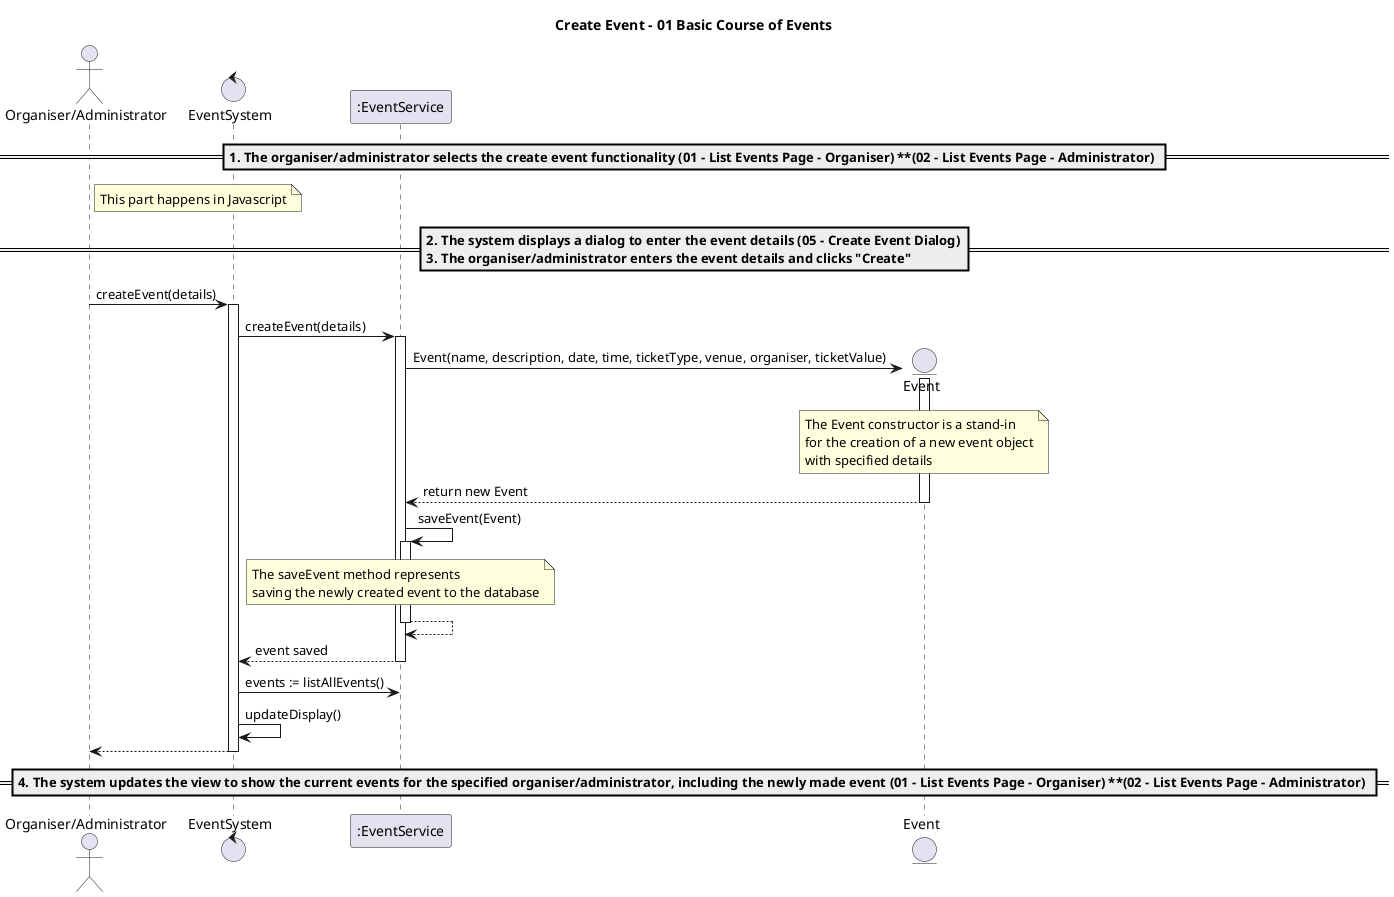 @startuml
title Create Event - 01 Basic Course of Events

actor "Organiser/Administrator" as OA
control EventSystem as System
participant ":EventService" as Service


== 1. The organiser/administrator selects the create event functionality **(01 - List Events Page - Organiser)** **(02 - List Events Page - Administrator) ==
note right of OA: This part happens in Javascript
== 2. The system displays a dialog to enter the event details **(05 - Create Event Dialog)**\n3. The organiser/administrator enters the event details and clicks "Create" ==

OA -> System: createEvent(details)
activate System

System -> Service: createEvent(details)
activate Service

create entity Event
Service -> Event: Event(name, description, date, time, ticketType, venue, organiser, ticketValue)
activate Event
note over Event: The Event constructor is a stand-in\nfor the creation of a new event object\nwith specified details
Event --> Service: return new Event
deactivate Event

Service -> Service: saveEvent(Event)
activate Service
note over Service: The saveEvent method represents\nsaving the newly created event to the database
Service --> Service:
deactivate Service

Service --> System: event saved
deactivate Service

System -> Service: events := listAllEvents()
System -> System: updateDisplay()

System --> OA
deactivate System

== 4. The system updates the view to show the current events for the specified organiser/administrator, including the newly made event **(01 - List Events Page - Organiser)** **(02 - List Events Page - Administrator) ==
@enduml
